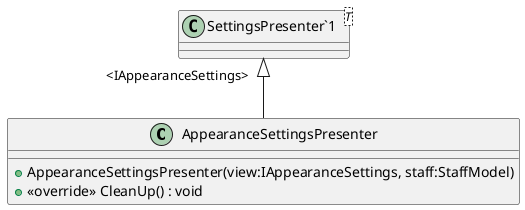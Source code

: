 @startuml
class AppearanceSettingsPresenter {
    + AppearanceSettingsPresenter(view:IAppearanceSettings, staff:StaffModel)
    + <<override>> CleanUp() : void
}
class "SettingsPresenter`1"<T> {
}
"SettingsPresenter`1" "<IAppearanceSettings>" <|-- AppearanceSettingsPresenter
@enduml
